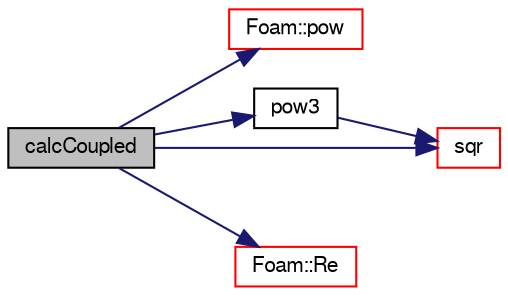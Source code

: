 digraph "calcCoupled"
{
  bgcolor="transparent";
  edge [fontname="FreeSans",fontsize="10",labelfontname="FreeSans",labelfontsize="10"];
  node [fontname="FreeSans",fontsize="10",shape=record];
  rankdir="LR";
  Node34 [label="calcCoupled",height=0.2,width=0.4,color="black", fillcolor="grey75", style="filled", fontcolor="black"];
  Node34 -> Node35 [color="midnightblue",fontsize="10",style="solid",fontname="FreeSans"];
  Node35 [label="Foam::pow",height=0.2,width=0.4,color="red",URL="$a21124.html#a7500c8e9d27a442adc75e287de074c7c"];
  Node34 -> Node39 [color="midnightblue",fontsize="10",style="solid",fontname="FreeSans"];
  Node39 [label="pow3",height=0.2,width=0.4,color="black",URL="$a12539.html#a321e95ad714c9c00f472182f293fd081"];
  Node39 -> Node40 [color="midnightblue",fontsize="10",style="solid",fontname="FreeSans"];
  Node40 [label="sqr",height=0.2,width=0.4,color="red",URL="$a12539.html#a557bbac590ed5ce51116be69fe4faa96"];
  Node34 -> Node42 [color="midnightblue",fontsize="10",style="solid",fontname="FreeSans"];
  Node42 [label="Foam::Re",height=0.2,width=0.4,color="red",URL="$a21124.html#affa366970bcbe0f7ccf7c85557a3e12b"];
  Node34 -> Node40 [color="midnightblue",fontsize="10",style="solid",fontname="FreeSans"];
}
